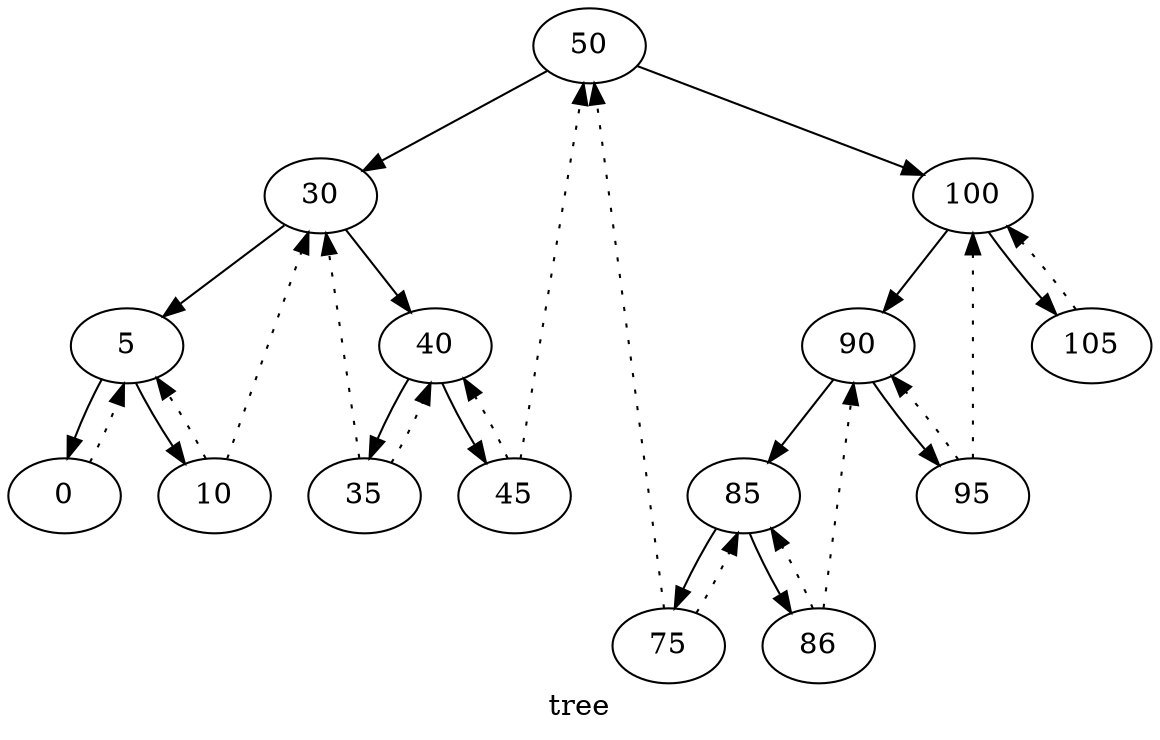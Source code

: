 digraph g{
label = tree  50
 50[root = true]
50 -> 30;
50 -> 100;
30 -> 5;
30 -> 40;
100 -> 90;
100 -> 105;
5 -> 0;
5 -> 10;
40 -> 35;
40 -> 45;
90 -> 85;
90 -> 95;
105 -> 100 [style = dotted]; 
0 -> 5 [style = dotted]; 
10 -> 5 [style = dotted]; 
10 -> 30 [style = dotted]; 
35 -> 30 [style = dotted]; 
35 -> 40 [style = dotted]; 
45 -> 40 [style = dotted]; 
45 -> 50 [style = dotted]; 
85 -> 75;
85 -> 86;
95 -> 90 [style = dotted]; 
95 -> 100 [style = dotted]; 
75 -> 50 [style = dotted]; 
75 -> 85 [style = dotted]; 
86 -> 85 [style = dotted]; 
86 -> 90 [style = dotted]; 
 } 